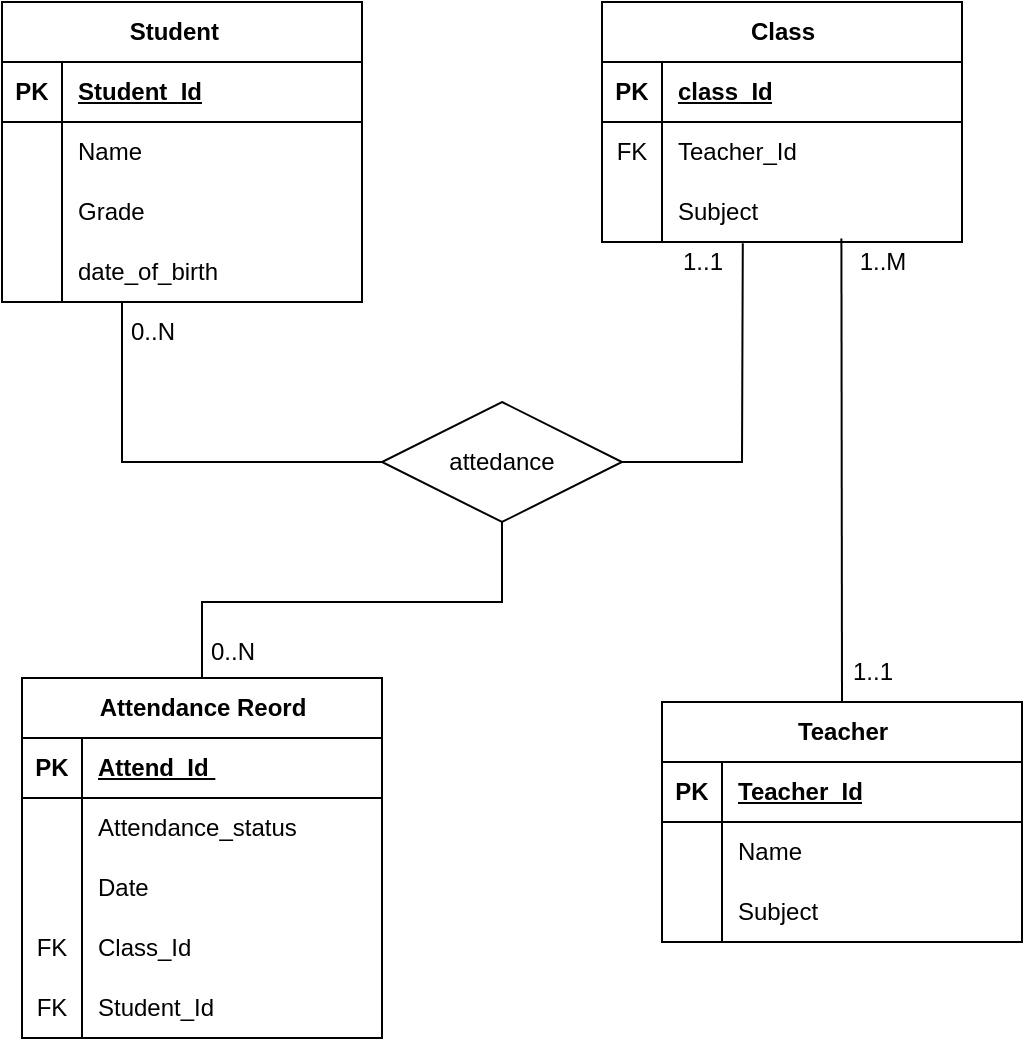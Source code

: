 <mxfile version="24.0.5" type="device">
  <diagram name="Page-1" id="asgtGYRzgvaf6FYt1iuC">
    <mxGraphModel dx="2097" dy="642" grid="1" gridSize="10" guides="1" tooltips="1" connect="1" arrows="1" fold="1" page="1" pageScale="1" pageWidth="850" pageHeight="1100" math="0" shadow="0">
      <root>
        <mxCell id="0" />
        <mxCell id="1" parent="0" />
        <mxCell id="pWWrvuMC7quW61HLVpud-1" value="Student&lt;span style=&quot;white-space: pre;&quot;&gt;&#x9;&lt;/span&gt;" style="shape=table;startSize=30;container=1;collapsible=1;childLayout=tableLayout;fixedRows=1;rowLines=0;fontStyle=1;align=center;resizeLast=1;html=1;" vertex="1" parent="1">
          <mxGeometry x="-770" y="250" width="180" height="150" as="geometry" />
        </mxCell>
        <mxCell id="pWWrvuMC7quW61HLVpud-2" value="" style="shape=tableRow;horizontal=0;startSize=0;swimlaneHead=0;swimlaneBody=0;fillColor=none;collapsible=0;dropTarget=0;points=[[0,0.5],[1,0.5]];portConstraint=eastwest;top=0;left=0;right=0;bottom=1;" vertex="1" parent="pWWrvuMC7quW61HLVpud-1">
          <mxGeometry y="30" width="180" height="30" as="geometry" />
        </mxCell>
        <mxCell id="pWWrvuMC7quW61HLVpud-3" value="PK" style="shape=partialRectangle;connectable=0;fillColor=none;top=0;left=0;bottom=0;right=0;fontStyle=1;overflow=hidden;whiteSpace=wrap;html=1;" vertex="1" parent="pWWrvuMC7quW61HLVpud-2">
          <mxGeometry width="30" height="30" as="geometry">
            <mxRectangle width="30" height="30" as="alternateBounds" />
          </mxGeometry>
        </mxCell>
        <mxCell id="pWWrvuMC7quW61HLVpud-4" value="Student_Id" style="shape=partialRectangle;connectable=0;fillColor=none;top=0;left=0;bottom=0;right=0;align=left;spacingLeft=6;fontStyle=5;overflow=hidden;whiteSpace=wrap;html=1;" vertex="1" parent="pWWrvuMC7quW61HLVpud-2">
          <mxGeometry x="30" width="150" height="30" as="geometry">
            <mxRectangle width="150" height="30" as="alternateBounds" />
          </mxGeometry>
        </mxCell>
        <mxCell id="pWWrvuMC7quW61HLVpud-5" value="" style="shape=tableRow;horizontal=0;startSize=0;swimlaneHead=0;swimlaneBody=0;fillColor=none;collapsible=0;dropTarget=0;points=[[0,0.5],[1,0.5]];portConstraint=eastwest;top=0;left=0;right=0;bottom=0;" vertex="1" parent="pWWrvuMC7quW61HLVpud-1">
          <mxGeometry y="60" width="180" height="30" as="geometry" />
        </mxCell>
        <mxCell id="pWWrvuMC7quW61HLVpud-6" value="" style="shape=partialRectangle;connectable=0;fillColor=none;top=0;left=0;bottom=0;right=0;editable=1;overflow=hidden;whiteSpace=wrap;html=1;" vertex="1" parent="pWWrvuMC7quW61HLVpud-5">
          <mxGeometry width="30" height="30" as="geometry">
            <mxRectangle width="30" height="30" as="alternateBounds" />
          </mxGeometry>
        </mxCell>
        <mxCell id="pWWrvuMC7quW61HLVpud-7" value="Name" style="shape=partialRectangle;connectable=0;fillColor=none;top=0;left=0;bottom=0;right=0;align=left;spacingLeft=6;overflow=hidden;whiteSpace=wrap;html=1;" vertex="1" parent="pWWrvuMC7quW61HLVpud-5">
          <mxGeometry x="30" width="150" height="30" as="geometry">
            <mxRectangle width="150" height="30" as="alternateBounds" />
          </mxGeometry>
        </mxCell>
        <mxCell id="pWWrvuMC7quW61HLVpud-8" value="" style="shape=tableRow;horizontal=0;startSize=0;swimlaneHead=0;swimlaneBody=0;fillColor=none;collapsible=0;dropTarget=0;points=[[0,0.5],[1,0.5]];portConstraint=eastwest;top=0;left=0;right=0;bottom=0;" vertex="1" parent="pWWrvuMC7quW61HLVpud-1">
          <mxGeometry y="90" width="180" height="30" as="geometry" />
        </mxCell>
        <mxCell id="pWWrvuMC7quW61HLVpud-9" value="" style="shape=partialRectangle;connectable=0;fillColor=none;top=0;left=0;bottom=0;right=0;editable=1;overflow=hidden;whiteSpace=wrap;html=1;" vertex="1" parent="pWWrvuMC7quW61HLVpud-8">
          <mxGeometry width="30" height="30" as="geometry">
            <mxRectangle width="30" height="30" as="alternateBounds" />
          </mxGeometry>
        </mxCell>
        <mxCell id="pWWrvuMC7quW61HLVpud-10" value="Grade" style="shape=partialRectangle;connectable=0;fillColor=none;top=0;left=0;bottom=0;right=0;align=left;spacingLeft=6;overflow=hidden;whiteSpace=wrap;html=1;" vertex="1" parent="pWWrvuMC7quW61HLVpud-8">
          <mxGeometry x="30" width="150" height="30" as="geometry">
            <mxRectangle width="150" height="30" as="alternateBounds" />
          </mxGeometry>
        </mxCell>
        <mxCell id="pWWrvuMC7quW61HLVpud-11" value="" style="shape=tableRow;horizontal=0;startSize=0;swimlaneHead=0;swimlaneBody=0;fillColor=none;collapsible=0;dropTarget=0;points=[[0,0.5],[1,0.5]];portConstraint=eastwest;top=0;left=0;right=0;bottom=0;" vertex="1" parent="pWWrvuMC7quW61HLVpud-1">
          <mxGeometry y="120" width="180" height="30" as="geometry" />
        </mxCell>
        <mxCell id="pWWrvuMC7quW61HLVpud-12" value="" style="shape=partialRectangle;connectable=0;fillColor=none;top=0;left=0;bottom=0;right=0;editable=1;overflow=hidden;whiteSpace=wrap;html=1;" vertex="1" parent="pWWrvuMC7quW61HLVpud-11">
          <mxGeometry width="30" height="30" as="geometry">
            <mxRectangle width="30" height="30" as="alternateBounds" />
          </mxGeometry>
        </mxCell>
        <mxCell id="pWWrvuMC7quW61HLVpud-13" value="date_of_birth" style="shape=partialRectangle;connectable=0;fillColor=none;top=0;left=0;bottom=0;right=0;align=left;spacingLeft=6;overflow=hidden;whiteSpace=wrap;html=1;" vertex="1" parent="pWWrvuMC7quW61HLVpud-11">
          <mxGeometry x="30" width="150" height="30" as="geometry">
            <mxRectangle width="150" height="30" as="alternateBounds" />
          </mxGeometry>
        </mxCell>
        <mxCell id="pWWrvuMC7quW61HLVpud-27" value="Teacher" style="shape=table;startSize=30;container=1;collapsible=1;childLayout=tableLayout;fixedRows=1;rowLines=0;fontStyle=1;align=center;resizeLast=1;html=1;" vertex="1" parent="1">
          <mxGeometry x="-440" y="600" width="180" height="120" as="geometry" />
        </mxCell>
        <mxCell id="pWWrvuMC7quW61HLVpud-28" value="" style="shape=tableRow;horizontal=0;startSize=0;swimlaneHead=0;swimlaneBody=0;fillColor=none;collapsible=0;dropTarget=0;points=[[0,0.5],[1,0.5]];portConstraint=eastwest;top=0;left=0;right=0;bottom=1;" vertex="1" parent="pWWrvuMC7quW61HLVpud-27">
          <mxGeometry y="30" width="180" height="30" as="geometry" />
        </mxCell>
        <mxCell id="pWWrvuMC7quW61HLVpud-29" value="PK" style="shape=partialRectangle;connectable=0;fillColor=none;top=0;left=0;bottom=0;right=0;fontStyle=1;overflow=hidden;whiteSpace=wrap;html=1;" vertex="1" parent="pWWrvuMC7quW61HLVpud-28">
          <mxGeometry width="30" height="30" as="geometry">
            <mxRectangle width="30" height="30" as="alternateBounds" />
          </mxGeometry>
        </mxCell>
        <mxCell id="pWWrvuMC7quW61HLVpud-30" value="Teacher_Id" style="shape=partialRectangle;connectable=0;fillColor=none;top=0;left=0;bottom=0;right=0;align=left;spacingLeft=6;fontStyle=5;overflow=hidden;whiteSpace=wrap;html=1;" vertex="1" parent="pWWrvuMC7quW61HLVpud-28">
          <mxGeometry x="30" width="150" height="30" as="geometry">
            <mxRectangle width="150" height="30" as="alternateBounds" />
          </mxGeometry>
        </mxCell>
        <mxCell id="pWWrvuMC7quW61HLVpud-31" value="" style="shape=tableRow;horizontal=0;startSize=0;swimlaneHead=0;swimlaneBody=0;fillColor=none;collapsible=0;dropTarget=0;points=[[0,0.5],[1,0.5]];portConstraint=eastwest;top=0;left=0;right=0;bottom=0;" vertex="1" parent="pWWrvuMC7quW61HLVpud-27">
          <mxGeometry y="60" width="180" height="30" as="geometry" />
        </mxCell>
        <mxCell id="pWWrvuMC7quW61HLVpud-32" value="" style="shape=partialRectangle;connectable=0;fillColor=none;top=0;left=0;bottom=0;right=0;editable=1;overflow=hidden;whiteSpace=wrap;html=1;" vertex="1" parent="pWWrvuMC7quW61HLVpud-31">
          <mxGeometry width="30" height="30" as="geometry">
            <mxRectangle width="30" height="30" as="alternateBounds" />
          </mxGeometry>
        </mxCell>
        <mxCell id="pWWrvuMC7quW61HLVpud-33" value="Name" style="shape=partialRectangle;connectable=0;fillColor=none;top=0;left=0;bottom=0;right=0;align=left;spacingLeft=6;overflow=hidden;whiteSpace=wrap;html=1;" vertex="1" parent="pWWrvuMC7quW61HLVpud-31">
          <mxGeometry x="30" width="150" height="30" as="geometry">
            <mxRectangle width="150" height="30" as="alternateBounds" />
          </mxGeometry>
        </mxCell>
        <mxCell id="pWWrvuMC7quW61HLVpud-34" value="" style="shape=tableRow;horizontal=0;startSize=0;swimlaneHead=0;swimlaneBody=0;fillColor=none;collapsible=0;dropTarget=0;points=[[0,0.5],[1,0.5]];portConstraint=eastwest;top=0;left=0;right=0;bottom=0;" vertex="1" parent="pWWrvuMC7quW61HLVpud-27">
          <mxGeometry y="90" width="180" height="30" as="geometry" />
        </mxCell>
        <mxCell id="pWWrvuMC7quW61HLVpud-35" value="" style="shape=partialRectangle;connectable=0;fillColor=none;top=0;left=0;bottom=0;right=0;editable=1;overflow=hidden;whiteSpace=wrap;html=1;" vertex="1" parent="pWWrvuMC7quW61HLVpud-34">
          <mxGeometry width="30" height="30" as="geometry">
            <mxRectangle width="30" height="30" as="alternateBounds" />
          </mxGeometry>
        </mxCell>
        <mxCell id="pWWrvuMC7quW61HLVpud-36" value="Subject" style="shape=partialRectangle;connectable=0;fillColor=none;top=0;left=0;bottom=0;right=0;align=left;spacingLeft=6;overflow=hidden;whiteSpace=wrap;html=1;" vertex="1" parent="pWWrvuMC7quW61HLVpud-34">
          <mxGeometry x="30" width="150" height="30" as="geometry">
            <mxRectangle width="150" height="30" as="alternateBounds" />
          </mxGeometry>
        </mxCell>
        <mxCell id="pWWrvuMC7quW61HLVpud-42" value="Class" style="shape=table;startSize=30;container=1;collapsible=1;childLayout=tableLayout;fixedRows=1;rowLines=0;fontStyle=1;align=center;resizeLast=1;html=1;" vertex="1" parent="1">
          <mxGeometry x="-470" y="250" width="180" height="120" as="geometry" />
        </mxCell>
        <mxCell id="pWWrvuMC7quW61HLVpud-43" value="" style="shape=tableRow;horizontal=0;startSize=0;swimlaneHead=0;swimlaneBody=0;fillColor=none;collapsible=0;dropTarget=0;points=[[0,0.5],[1,0.5]];portConstraint=eastwest;top=0;left=0;right=0;bottom=1;" vertex="1" parent="pWWrvuMC7quW61HLVpud-42">
          <mxGeometry y="30" width="180" height="30" as="geometry" />
        </mxCell>
        <mxCell id="pWWrvuMC7quW61HLVpud-44" value="PK" style="shape=partialRectangle;connectable=0;fillColor=none;top=0;left=0;bottom=0;right=0;fontStyle=1;overflow=hidden;whiteSpace=wrap;html=1;" vertex="1" parent="pWWrvuMC7quW61HLVpud-43">
          <mxGeometry width="30" height="30" as="geometry">
            <mxRectangle width="30" height="30" as="alternateBounds" />
          </mxGeometry>
        </mxCell>
        <mxCell id="pWWrvuMC7quW61HLVpud-45" value="class_Id" style="shape=partialRectangle;connectable=0;fillColor=none;top=0;left=0;bottom=0;right=0;align=left;spacingLeft=6;fontStyle=5;overflow=hidden;whiteSpace=wrap;html=1;" vertex="1" parent="pWWrvuMC7quW61HLVpud-43">
          <mxGeometry x="30" width="150" height="30" as="geometry">
            <mxRectangle width="150" height="30" as="alternateBounds" />
          </mxGeometry>
        </mxCell>
        <mxCell id="pWWrvuMC7quW61HLVpud-46" value="" style="shape=tableRow;horizontal=0;startSize=0;swimlaneHead=0;swimlaneBody=0;fillColor=none;collapsible=0;dropTarget=0;points=[[0,0.5],[1,0.5]];portConstraint=eastwest;top=0;left=0;right=0;bottom=0;" vertex="1" parent="pWWrvuMC7quW61HLVpud-42">
          <mxGeometry y="60" width="180" height="30" as="geometry" />
        </mxCell>
        <mxCell id="pWWrvuMC7quW61HLVpud-47" value="FK" style="shape=partialRectangle;connectable=0;fillColor=none;top=0;left=0;bottom=0;right=0;editable=1;overflow=hidden;whiteSpace=wrap;html=1;" vertex="1" parent="pWWrvuMC7quW61HLVpud-46">
          <mxGeometry width="30" height="30" as="geometry">
            <mxRectangle width="30" height="30" as="alternateBounds" />
          </mxGeometry>
        </mxCell>
        <mxCell id="pWWrvuMC7quW61HLVpud-48" value="Teacher_Id" style="shape=partialRectangle;connectable=0;fillColor=none;top=0;left=0;bottom=0;right=0;align=left;spacingLeft=6;overflow=hidden;whiteSpace=wrap;html=1;" vertex="1" parent="pWWrvuMC7quW61HLVpud-46">
          <mxGeometry x="30" width="150" height="30" as="geometry">
            <mxRectangle width="150" height="30" as="alternateBounds" />
          </mxGeometry>
        </mxCell>
        <mxCell id="pWWrvuMC7quW61HLVpud-49" value="" style="shape=tableRow;horizontal=0;startSize=0;swimlaneHead=0;swimlaneBody=0;fillColor=none;collapsible=0;dropTarget=0;points=[[0,0.5],[1,0.5]];portConstraint=eastwest;top=0;left=0;right=0;bottom=0;" vertex="1" parent="pWWrvuMC7quW61HLVpud-42">
          <mxGeometry y="90" width="180" height="30" as="geometry" />
        </mxCell>
        <mxCell id="pWWrvuMC7quW61HLVpud-50" value="" style="shape=partialRectangle;connectable=0;fillColor=none;top=0;left=0;bottom=0;right=0;editable=1;overflow=hidden;whiteSpace=wrap;html=1;" vertex="1" parent="pWWrvuMC7quW61HLVpud-49">
          <mxGeometry width="30" height="30" as="geometry">
            <mxRectangle width="30" height="30" as="alternateBounds" />
          </mxGeometry>
        </mxCell>
        <mxCell id="pWWrvuMC7quW61HLVpud-51" value="Subject" style="shape=partialRectangle;connectable=0;fillColor=none;top=0;left=0;bottom=0;right=0;align=left;spacingLeft=6;overflow=hidden;whiteSpace=wrap;html=1;" vertex="1" parent="pWWrvuMC7quW61HLVpud-49">
          <mxGeometry x="30" width="150" height="30" as="geometry">
            <mxRectangle width="150" height="30" as="alternateBounds" />
          </mxGeometry>
        </mxCell>
        <mxCell id="pWWrvuMC7quW61HLVpud-52" value="Attendance Reord" style="shape=table;startSize=30;container=1;collapsible=1;childLayout=tableLayout;fixedRows=1;rowLines=0;fontStyle=1;align=center;resizeLast=1;html=1;" vertex="1" parent="1">
          <mxGeometry x="-760" y="588" width="180" height="180" as="geometry" />
        </mxCell>
        <mxCell id="pWWrvuMC7quW61HLVpud-53" value="" style="shape=tableRow;horizontal=0;startSize=0;swimlaneHead=0;swimlaneBody=0;fillColor=none;collapsible=0;dropTarget=0;points=[[0,0.5],[1,0.5]];portConstraint=eastwest;top=0;left=0;right=0;bottom=1;" vertex="1" parent="pWWrvuMC7quW61HLVpud-52">
          <mxGeometry y="30" width="180" height="30" as="geometry" />
        </mxCell>
        <mxCell id="pWWrvuMC7quW61HLVpud-54" value="PK" style="shape=partialRectangle;connectable=0;fillColor=none;top=0;left=0;bottom=0;right=0;fontStyle=1;overflow=hidden;whiteSpace=wrap;html=1;" vertex="1" parent="pWWrvuMC7quW61HLVpud-53">
          <mxGeometry width="30" height="30" as="geometry">
            <mxRectangle width="30" height="30" as="alternateBounds" />
          </mxGeometry>
        </mxCell>
        <mxCell id="pWWrvuMC7quW61HLVpud-55" value="Attend_Id&amp;nbsp;" style="shape=partialRectangle;connectable=0;fillColor=none;top=0;left=0;bottom=0;right=0;align=left;spacingLeft=6;fontStyle=5;overflow=hidden;whiteSpace=wrap;html=1;" vertex="1" parent="pWWrvuMC7quW61HLVpud-53">
          <mxGeometry x="30" width="150" height="30" as="geometry">
            <mxRectangle width="150" height="30" as="alternateBounds" />
          </mxGeometry>
        </mxCell>
        <mxCell id="pWWrvuMC7quW61HLVpud-56" value="" style="shape=tableRow;horizontal=0;startSize=0;swimlaneHead=0;swimlaneBody=0;fillColor=none;collapsible=0;dropTarget=0;points=[[0,0.5],[1,0.5]];portConstraint=eastwest;top=0;left=0;right=0;bottom=0;" vertex="1" parent="pWWrvuMC7quW61HLVpud-52">
          <mxGeometry y="60" width="180" height="30" as="geometry" />
        </mxCell>
        <mxCell id="pWWrvuMC7quW61HLVpud-57" value="" style="shape=partialRectangle;connectable=0;fillColor=none;top=0;left=0;bottom=0;right=0;editable=1;overflow=hidden;whiteSpace=wrap;html=1;" vertex="1" parent="pWWrvuMC7quW61HLVpud-56">
          <mxGeometry width="30" height="30" as="geometry">
            <mxRectangle width="30" height="30" as="alternateBounds" />
          </mxGeometry>
        </mxCell>
        <mxCell id="pWWrvuMC7quW61HLVpud-58" value="Attendance_status" style="shape=partialRectangle;connectable=0;fillColor=none;top=0;left=0;bottom=0;right=0;align=left;spacingLeft=6;overflow=hidden;whiteSpace=wrap;html=1;" vertex="1" parent="pWWrvuMC7quW61HLVpud-56">
          <mxGeometry x="30" width="150" height="30" as="geometry">
            <mxRectangle width="150" height="30" as="alternateBounds" />
          </mxGeometry>
        </mxCell>
        <mxCell id="pWWrvuMC7quW61HLVpud-59" value="" style="shape=tableRow;horizontal=0;startSize=0;swimlaneHead=0;swimlaneBody=0;fillColor=none;collapsible=0;dropTarget=0;points=[[0,0.5],[1,0.5]];portConstraint=eastwest;top=0;left=0;right=0;bottom=0;" vertex="1" parent="pWWrvuMC7quW61HLVpud-52">
          <mxGeometry y="90" width="180" height="30" as="geometry" />
        </mxCell>
        <mxCell id="pWWrvuMC7quW61HLVpud-60" value="" style="shape=partialRectangle;connectable=0;fillColor=none;top=0;left=0;bottom=0;right=0;editable=1;overflow=hidden;whiteSpace=wrap;html=1;" vertex="1" parent="pWWrvuMC7quW61HLVpud-59">
          <mxGeometry width="30" height="30" as="geometry">
            <mxRectangle width="30" height="30" as="alternateBounds" />
          </mxGeometry>
        </mxCell>
        <mxCell id="pWWrvuMC7quW61HLVpud-61" value="Date" style="shape=partialRectangle;connectable=0;fillColor=none;top=0;left=0;bottom=0;right=0;align=left;spacingLeft=6;overflow=hidden;whiteSpace=wrap;html=1;" vertex="1" parent="pWWrvuMC7quW61HLVpud-59">
          <mxGeometry x="30" width="150" height="30" as="geometry">
            <mxRectangle width="150" height="30" as="alternateBounds" />
          </mxGeometry>
        </mxCell>
        <mxCell id="pWWrvuMC7quW61HLVpud-72" value="" style="shape=tableRow;horizontal=0;startSize=0;swimlaneHead=0;swimlaneBody=0;fillColor=none;collapsible=0;dropTarget=0;points=[[0,0.5],[1,0.5]];portConstraint=eastwest;top=0;left=0;right=0;bottom=0;" vertex="1" parent="pWWrvuMC7quW61HLVpud-52">
          <mxGeometry y="120" width="180" height="30" as="geometry" />
        </mxCell>
        <mxCell id="pWWrvuMC7quW61HLVpud-73" value="FK" style="shape=partialRectangle;connectable=0;fillColor=none;top=0;left=0;bottom=0;right=0;editable=1;overflow=hidden;whiteSpace=wrap;html=1;" vertex="1" parent="pWWrvuMC7quW61HLVpud-72">
          <mxGeometry width="30" height="30" as="geometry">
            <mxRectangle width="30" height="30" as="alternateBounds" />
          </mxGeometry>
        </mxCell>
        <mxCell id="pWWrvuMC7quW61HLVpud-74" value="Class_Id" style="shape=partialRectangle;connectable=0;fillColor=none;top=0;left=0;bottom=0;right=0;align=left;spacingLeft=6;overflow=hidden;whiteSpace=wrap;html=1;" vertex="1" parent="pWWrvuMC7quW61HLVpud-72">
          <mxGeometry x="30" width="150" height="30" as="geometry">
            <mxRectangle width="150" height="30" as="alternateBounds" />
          </mxGeometry>
        </mxCell>
        <mxCell id="pWWrvuMC7quW61HLVpud-75" value="" style="shape=tableRow;horizontal=0;startSize=0;swimlaneHead=0;swimlaneBody=0;fillColor=none;collapsible=0;dropTarget=0;points=[[0,0.5],[1,0.5]];portConstraint=eastwest;top=0;left=0;right=0;bottom=0;" vertex="1" parent="pWWrvuMC7quW61HLVpud-52">
          <mxGeometry y="150" width="180" height="30" as="geometry" />
        </mxCell>
        <mxCell id="pWWrvuMC7quW61HLVpud-76" value="FK" style="shape=partialRectangle;connectable=0;fillColor=none;top=0;left=0;bottom=0;right=0;editable=1;overflow=hidden;whiteSpace=wrap;html=1;" vertex="1" parent="pWWrvuMC7quW61HLVpud-75">
          <mxGeometry width="30" height="30" as="geometry">
            <mxRectangle width="30" height="30" as="alternateBounds" />
          </mxGeometry>
        </mxCell>
        <mxCell id="pWWrvuMC7quW61HLVpud-77" value="Student_Id" style="shape=partialRectangle;connectable=0;fillColor=none;top=0;left=0;bottom=0;right=0;align=left;spacingLeft=6;overflow=hidden;whiteSpace=wrap;html=1;" vertex="1" parent="pWWrvuMC7quW61HLVpud-75">
          <mxGeometry x="30" width="150" height="30" as="geometry">
            <mxRectangle width="150" height="30" as="alternateBounds" />
          </mxGeometry>
        </mxCell>
        <mxCell id="pWWrvuMC7quW61HLVpud-78" value="" style="endArrow=none;html=1;rounded=0;exitX=0.5;exitY=0;exitDx=0;exitDy=0;entryX=0.665;entryY=0.941;entryDx=0;entryDy=0;entryPerimeter=0;" edge="1" parent="1" source="pWWrvuMC7quW61HLVpud-27" target="pWWrvuMC7quW61HLVpud-49">
          <mxGeometry relative="1" as="geometry">
            <mxPoint x="-450" y="140" as="sourcePoint" />
            <mxPoint x="-290" y="140" as="targetPoint" />
          </mxGeometry>
        </mxCell>
        <mxCell id="pWWrvuMC7quW61HLVpud-81" value="1..1" style="text;html=1;align=center;verticalAlign=middle;resizable=0;points=[];autosize=1;strokeColor=none;fillColor=none;" vertex="1" parent="1">
          <mxGeometry x="-355" y="570" width="40" height="30" as="geometry" />
        </mxCell>
        <mxCell id="pWWrvuMC7quW61HLVpud-83" value="0..N" style="text;html=1;align=center;verticalAlign=middle;resizable=0;points=[];autosize=1;strokeColor=none;fillColor=none;" vertex="1" parent="1">
          <mxGeometry x="-720" y="400" width="50" height="30" as="geometry" />
        </mxCell>
        <mxCell id="pWWrvuMC7quW61HLVpud-85" value="attedance" style="shape=rhombus;perimeter=rhombusPerimeter;whiteSpace=wrap;html=1;align=center;" vertex="1" parent="1">
          <mxGeometry x="-580" y="450" width="120" height="60" as="geometry" />
        </mxCell>
        <mxCell id="pWWrvuMC7quW61HLVpud-87" value="" style="endArrow=none;html=1;rounded=0;entryX=1;entryY=0.5;entryDx=0;entryDy=0;exitX=1.01;exitY=0.186;exitDx=0;exitDy=0;exitPerimeter=0;" edge="1" parent="1" source="pWWrvuMC7quW61HLVpud-92" target="pWWrvuMC7quW61HLVpud-85">
          <mxGeometry relative="1" as="geometry">
            <mxPoint x="-400" y="390" as="sourcePoint" />
            <mxPoint x="-240" y="390" as="targetPoint" />
            <Array as="points">
              <mxPoint x="-400" y="480" />
            </Array>
          </mxGeometry>
        </mxCell>
        <mxCell id="pWWrvuMC7quW61HLVpud-88" value="" style="endArrow=none;html=1;rounded=0;entryX=0;entryY=0.5;entryDx=0;entryDy=0;" edge="1" parent="1" target="pWWrvuMC7quW61HLVpud-85">
          <mxGeometry relative="1" as="geometry">
            <mxPoint x="-710" y="400" as="sourcePoint" />
            <mxPoint x="-540.0" y="450" as="targetPoint" />
            <Array as="points">
              <mxPoint x="-710" y="480" />
            </Array>
          </mxGeometry>
        </mxCell>
        <mxCell id="pWWrvuMC7quW61HLVpud-89" value="" style="endArrow=none;html=1;rounded=0;entryX=0.5;entryY=0;entryDx=0;entryDy=0;" edge="1" parent="1" target="pWWrvuMC7quW61HLVpud-52">
          <mxGeometry relative="1" as="geometry">
            <mxPoint x="-520" y="510" as="sourcePoint" />
            <mxPoint x="-360" y="510" as="targetPoint" />
            <Array as="points">
              <mxPoint x="-520" y="550" />
              <mxPoint x="-670" y="550" />
            </Array>
          </mxGeometry>
        </mxCell>
        <mxCell id="pWWrvuMC7quW61HLVpud-90" value="1..M" style="text;html=1;align=center;verticalAlign=middle;resizable=0;points=[];autosize=1;strokeColor=none;fillColor=none;" vertex="1" parent="1">
          <mxGeometry x="-355" y="365" width="50" height="30" as="geometry" />
        </mxCell>
        <mxCell id="pWWrvuMC7quW61HLVpud-91" value="0..N" style="text;html=1;align=center;verticalAlign=middle;resizable=0;points=[];autosize=1;strokeColor=none;fillColor=none;" vertex="1" parent="1">
          <mxGeometry x="-680" y="560" width="50" height="30" as="geometry" />
        </mxCell>
        <mxCell id="pWWrvuMC7quW61HLVpud-92" value="1..1" style="text;html=1;align=center;verticalAlign=middle;resizable=0;points=[];autosize=1;strokeColor=none;fillColor=none;" vertex="1" parent="1">
          <mxGeometry x="-440" y="365" width="40" height="30" as="geometry" />
        </mxCell>
      </root>
    </mxGraphModel>
  </diagram>
</mxfile>
